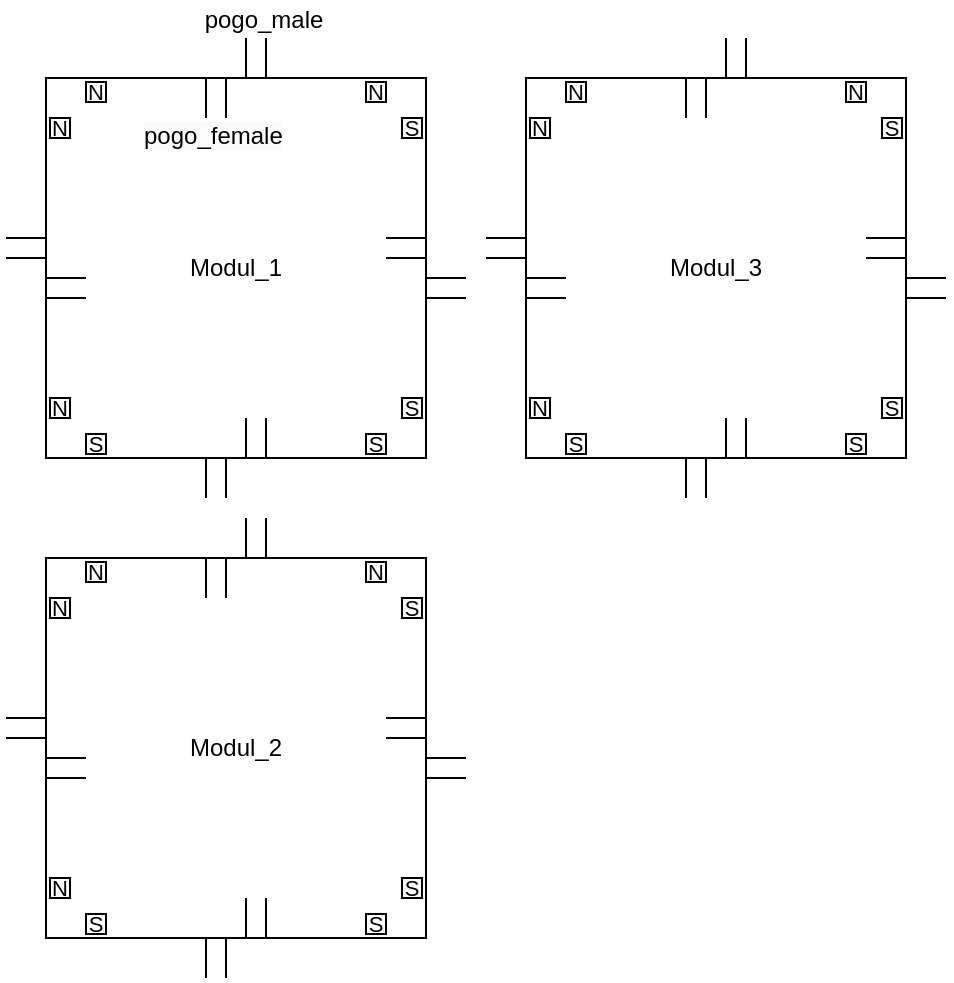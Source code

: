 <mxfile version="25.0.3">
  <diagram name="Seite-1" id="4ILRNlOczHJPqqgDuVo5">
    <mxGraphModel dx="683" dy="355" grid="1" gridSize="10" guides="1" tooltips="1" connect="1" arrows="1" fold="1" page="1" pageScale="1" pageWidth="827" pageHeight="1169" math="0" shadow="0">
      <root>
        <mxCell id="0" />
        <mxCell id="1" parent="0" />
        <mxCell id="RYq_TRyWO6Z7_aTKx2a4-1" value="" style="rounded=0;whiteSpace=wrap;html=1;" parent="1" vertex="1">
          <mxGeometry x="330" y="370" width="190" height="190" as="geometry" />
        </mxCell>
        <mxCell id="RYq_TRyWO6Z7_aTKx2a4-2" value="Modul_1" style="text;html=1;align=center;verticalAlign=middle;whiteSpace=wrap;rounded=0;" parent="1" vertex="1">
          <mxGeometry x="376.25" y="442.5" width="97.5" height="45" as="geometry" />
        </mxCell>
        <mxCell id="RYq_TRyWO6Z7_aTKx2a4-4" value="" style="endArrow=none;html=1;rounded=0;" parent="1" edge="1">
          <mxGeometry width="50" height="50" relative="1" as="geometry">
            <mxPoint x="430" y="370" as="sourcePoint" />
            <mxPoint x="430" y="350" as="targetPoint" />
            <Array as="points">
              <mxPoint x="430" y="360" />
            </Array>
          </mxGeometry>
        </mxCell>
        <mxCell id="RYq_TRyWO6Z7_aTKx2a4-5" value="" style="endArrow=none;html=1;rounded=0;" parent="1" edge="1">
          <mxGeometry width="50" height="50" relative="1" as="geometry">
            <mxPoint x="440" y="370" as="sourcePoint" />
            <mxPoint x="440" y="350" as="targetPoint" />
            <Array as="points">
              <mxPoint x="440" y="360" />
            </Array>
          </mxGeometry>
        </mxCell>
        <mxCell id="RYq_TRyWO6Z7_aTKx2a4-6" value="" style="endArrow=none;html=1;rounded=0;" parent="1" edge="1">
          <mxGeometry width="50" height="50" relative="1" as="geometry">
            <mxPoint x="420" y="390" as="sourcePoint" />
            <mxPoint x="420" y="370" as="targetPoint" />
            <Array as="points">
              <mxPoint x="420" y="380" />
            </Array>
          </mxGeometry>
        </mxCell>
        <mxCell id="RYq_TRyWO6Z7_aTKx2a4-7" value="" style="endArrow=none;html=1;rounded=0;" parent="1" edge="1">
          <mxGeometry width="50" height="50" relative="1" as="geometry">
            <mxPoint x="410" y="390" as="sourcePoint" />
            <mxPoint x="410" y="370" as="targetPoint" />
            <Array as="points">
              <mxPoint x="410" y="380" />
            </Array>
          </mxGeometry>
        </mxCell>
        <mxCell id="RYq_TRyWO6Z7_aTKx2a4-8" value="&lt;font&gt;pogo_male&lt;/font&gt;" style="text;html=1;align=center;verticalAlign=middle;whiteSpace=wrap;rounded=0;" parent="1" vertex="1">
          <mxGeometry x="419" y="331" width="40" height="20" as="geometry" />
        </mxCell>
        <mxCell id="RYq_TRyWO6Z7_aTKx2a4-9" value="&lt;span style=&quot;color: rgb(0, 0, 0); font-family: Helvetica; font-style: normal; font-variant-ligatures: normal; font-variant-caps: normal; font-weight: 400; letter-spacing: normal; orphans: 2; text-align: center; text-indent: 0px; text-transform: none; widows: 2; word-spacing: 0px; -webkit-text-stroke-width: 0px; white-space: normal; background-color: rgb(251, 251, 251); text-decoration-thickness: initial; text-decoration-style: initial; text-decoration-color: initial; float: none; display: inline !important;&quot;&gt;&lt;font&gt;pogo_female&lt;/font&gt;&lt;/span&gt;" style="text;whiteSpace=wrap;html=1;" parent="1" vertex="1">
          <mxGeometry x="377" y="385" width="70" height="40" as="geometry" />
        </mxCell>
        <mxCell id="RYq_TRyWO6Z7_aTKx2a4-11" value="" style="endArrow=none;html=1;rounded=0;" parent="1" edge="1">
          <mxGeometry width="50" height="50" relative="1" as="geometry">
            <mxPoint x="540" y="470" as="sourcePoint" />
            <mxPoint x="520" y="470" as="targetPoint" />
            <Array as="points">
              <mxPoint x="520" y="470" />
            </Array>
          </mxGeometry>
        </mxCell>
        <mxCell id="RYq_TRyWO6Z7_aTKx2a4-13" value="" style="endArrow=none;html=1;rounded=0;" parent="1" edge="1">
          <mxGeometry width="50" height="50" relative="1" as="geometry">
            <mxPoint x="540" y="480" as="sourcePoint" />
            <mxPoint x="520" y="480" as="targetPoint" />
            <Array as="points">
              <mxPoint x="520" y="480" />
            </Array>
          </mxGeometry>
        </mxCell>
        <mxCell id="RYq_TRyWO6Z7_aTKx2a4-14" value="" style="endArrow=none;html=1;rounded=0;" parent="1" edge="1">
          <mxGeometry width="50" height="50" relative="1" as="geometry">
            <mxPoint x="520" y="460" as="sourcePoint" />
            <mxPoint x="500" y="460" as="targetPoint" />
            <Array as="points">
              <mxPoint x="500" y="460" />
            </Array>
          </mxGeometry>
        </mxCell>
        <mxCell id="RYq_TRyWO6Z7_aTKx2a4-15" value="" style="endArrow=none;html=1;rounded=0;" parent="1" edge="1">
          <mxGeometry width="50" height="50" relative="1" as="geometry">
            <mxPoint x="520" y="450" as="sourcePoint" />
            <mxPoint x="500" y="450" as="targetPoint" />
            <Array as="points">
              <mxPoint x="500" y="450" />
            </Array>
          </mxGeometry>
        </mxCell>
        <mxCell id="RYq_TRyWO6Z7_aTKx2a4-17" value="" style="endArrow=none;html=1;rounded=0;" parent="1" edge="1">
          <mxGeometry width="50" height="50" relative="1" as="geometry">
            <mxPoint x="410" y="580" as="sourcePoint" />
            <mxPoint x="410" y="560" as="targetPoint" />
            <Array as="points">
              <mxPoint x="410" y="570" />
            </Array>
          </mxGeometry>
        </mxCell>
        <mxCell id="RYq_TRyWO6Z7_aTKx2a4-18" value="" style="endArrow=none;html=1;rounded=0;" parent="1" edge="1">
          <mxGeometry width="50" height="50" relative="1" as="geometry">
            <mxPoint x="420" y="580" as="sourcePoint" />
            <mxPoint x="420" y="560" as="targetPoint" />
            <Array as="points">
              <mxPoint x="420" y="570" />
            </Array>
          </mxGeometry>
        </mxCell>
        <mxCell id="RYq_TRyWO6Z7_aTKx2a4-19" value="" style="endArrow=none;html=1;rounded=0;" parent="1" edge="1">
          <mxGeometry width="50" height="50" relative="1" as="geometry">
            <mxPoint x="430" y="560" as="sourcePoint" />
            <mxPoint x="430" y="540" as="targetPoint" />
            <Array as="points">
              <mxPoint x="430" y="550" />
            </Array>
          </mxGeometry>
        </mxCell>
        <mxCell id="RYq_TRyWO6Z7_aTKx2a4-20" value="" style="endArrow=none;html=1;rounded=0;" parent="1" edge="1">
          <mxGeometry width="50" height="50" relative="1" as="geometry">
            <mxPoint x="440" y="560" as="sourcePoint" />
            <mxPoint x="440" y="540" as="targetPoint" />
            <Array as="points">
              <mxPoint x="440" y="550" />
            </Array>
          </mxGeometry>
        </mxCell>
        <mxCell id="RYq_TRyWO6Z7_aTKx2a4-25" value="" style="endArrow=none;html=1;rounded=0;" parent="1" edge="1">
          <mxGeometry width="50" height="50" relative="1" as="geometry">
            <mxPoint x="330" y="450" as="sourcePoint" />
            <mxPoint x="310" y="450" as="targetPoint" />
            <Array as="points">
              <mxPoint x="310" y="450" />
            </Array>
          </mxGeometry>
        </mxCell>
        <mxCell id="RYq_TRyWO6Z7_aTKx2a4-26" value="" style="endArrow=none;html=1;rounded=0;" parent="1" edge="1">
          <mxGeometry width="50" height="50" relative="1" as="geometry">
            <mxPoint x="330" y="460" as="sourcePoint" />
            <mxPoint x="310" y="460" as="targetPoint" />
            <Array as="points">
              <mxPoint x="310" y="460" />
            </Array>
          </mxGeometry>
        </mxCell>
        <mxCell id="RYq_TRyWO6Z7_aTKx2a4-27" value="" style="endArrow=none;html=1;rounded=0;" parent="1" edge="1">
          <mxGeometry width="50" height="50" relative="1" as="geometry">
            <mxPoint x="350" y="470" as="sourcePoint" />
            <mxPoint x="330" y="470" as="targetPoint" />
            <Array as="points">
              <mxPoint x="330" y="470" />
            </Array>
          </mxGeometry>
        </mxCell>
        <mxCell id="RYq_TRyWO6Z7_aTKx2a4-28" value="" style="endArrow=none;html=1;rounded=0;" parent="1" edge="1">
          <mxGeometry width="50" height="50" relative="1" as="geometry">
            <mxPoint x="350" y="480" as="sourcePoint" />
            <mxPoint x="330" y="480" as="targetPoint" />
            <Array as="points">
              <mxPoint x="330" y="480" />
            </Array>
          </mxGeometry>
        </mxCell>
        <mxCell id="Sc9Wrm9ZVVAFqwbn566c-1" value="" style="rounded=0;whiteSpace=wrap;html=1;" vertex="1" parent="1">
          <mxGeometry x="332" y="390" width="10" height="10" as="geometry" />
        </mxCell>
        <mxCell id="Sc9Wrm9ZVVAFqwbn566c-3" value="" style="rounded=0;whiteSpace=wrap;html=1;" vertex="1" parent="1">
          <mxGeometry x="508" y="530" width="10" height="10" as="geometry" />
        </mxCell>
        <mxCell id="Sc9Wrm9ZVVAFqwbn566c-4" value="" style="rounded=0;whiteSpace=wrap;html=1;" vertex="1" parent="1">
          <mxGeometry x="508" y="390" width="10" height="10" as="geometry" />
        </mxCell>
        <mxCell id="Sc9Wrm9ZVVAFqwbn566c-10" value="" style="rounded=0;whiteSpace=wrap;html=1;" vertex="1" parent="1">
          <mxGeometry x="350" y="372" width="10" height="10" as="geometry" />
        </mxCell>
        <mxCell id="Sc9Wrm9ZVVAFqwbn566c-15" value="" style="rounded=0;whiteSpace=wrap;html=1;" vertex="1" parent="1">
          <mxGeometry x="490" y="372" width="10" height="10" as="geometry" />
        </mxCell>
        <mxCell id="Sc9Wrm9ZVVAFqwbn566c-18" value="" style="rounded=0;whiteSpace=wrap;html=1;" vertex="1" parent="1">
          <mxGeometry x="332" y="530" width="10" height="10" as="geometry" />
        </mxCell>
        <mxCell id="Sc9Wrm9ZVVAFqwbn566c-20" value="" style="rounded=0;whiteSpace=wrap;html=1;" vertex="1" parent="1">
          <mxGeometry x="350" y="548" width="10" height="10" as="geometry" />
        </mxCell>
        <mxCell id="Sc9Wrm9ZVVAFqwbn566c-21" value="" style="rounded=0;whiteSpace=wrap;html=1;" vertex="1" parent="1">
          <mxGeometry x="490" y="548" width="10" height="10" as="geometry" />
        </mxCell>
        <mxCell id="Sc9Wrm9ZVVAFqwbn566c-22" value="&lt;font style=&quot;font-size: 11px;&quot;&gt;N&lt;/font&gt;" style="text;html=1;align=center;verticalAlign=middle;whiteSpace=wrap;rounded=0;" vertex="1" parent="1">
          <mxGeometry x="307" y="380" width="60" height="30" as="geometry" />
        </mxCell>
        <mxCell id="Sc9Wrm9ZVVAFqwbn566c-23" value="&lt;font style=&quot;font-size: 11px;&quot;&gt;N&lt;/font&gt;" style="text;html=1;align=center;verticalAlign=middle;whiteSpace=wrap;rounded=0;" vertex="1" parent="1">
          <mxGeometry x="325" y="362" width="60" height="30" as="geometry" />
        </mxCell>
        <mxCell id="Sc9Wrm9ZVVAFqwbn566c-24" value="&lt;font style=&quot;font-size: 11px;&quot;&gt;N&lt;/font&gt;" style="text;html=1;align=center;verticalAlign=middle;whiteSpace=wrap;rounded=0;" vertex="1" parent="1">
          <mxGeometry x="465" y="362" width="60" height="30" as="geometry" />
        </mxCell>
        <mxCell id="Sc9Wrm9ZVVAFqwbn566c-25" value="&lt;font style=&quot;font-size: 11px;&quot;&gt;S&lt;/font&gt;" style="text;html=1;align=center;verticalAlign=middle;whiteSpace=wrap;rounded=0;" vertex="1" parent="1">
          <mxGeometry x="483" y="380" width="60" height="30" as="geometry" />
        </mxCell>
        <mxCell id="Sc9Wrm9ZVVAFqwbn566c-26" value="&lt;font style=&quot;font-size: 11px;&quot;&gt;N&lt;/font&gt;" style="text;html=1;align=center;verticalAlign=middle;whiteSpace=wrap;rounded=0;" vertex="1" parent="1">
          <mxGeometry x="307" y="520" width="60" height="30" as="geometry" />
        </mxCell>
        <mxCell id="Sc9Wrm9ZVVAFqwbn566c-27" value="&lt;font style=&quot;font-size: 11px;&quot;&gt;S&lt;/font&gt;" style="text;html=1;align=center;verticalAlign=middle;whiteSpace=wrap;rounded=0;" vertex="1" parent="1">
          <mxGeometry x="325" y="538" width="60" height="30" as="geometry" />
        </mxCell>
        <mxCell id="Sc9Wrm9ZVVAFqwbn566c-28" value="&lt;font style=&quot;font-size: 11px;&quot;&gt;S&lt;/font&gt;" style="text;html=1;align=center;verticalAlign=middle;whiteSpace=wrap;rounded=0;" vertex="1" parent="1">
          <mxGeometry x="465" y="538" width="60" height="30" as="geometry" />
        </mxCell>
        <mxCell id="Sc9Wrm9ZVVAFqwbn566c-29" value="&lt;font style=&quot;font-size: 11px;&quot;&gt;S&lt;/font&gt;" style="text;html=1;align=center;verticalAlign=middle;whiteSpace=wrap;rounded=0;" vertex="1" parent="1">
          <mxGeometry x="483" y="520" width="60" height="30" as="geometry" />
        </mxCell>
        <mxCell id="Sc9Wrm9ZVVAFqwbn566c-174" value="" style="rounded=0;whiteSpace=wrap;html=1;" vertex="1" parent="1">
          <mxGeometry x="330" y="610" width="190" height="190" as="geometry" />
        </mxCell>
        <mxCell id="Sc9Wrm9ZVVAFqwbn566c-175" value="Modul_2" style="text;html=1;align=center;verticalAlign=middle;whiteSpace=wrap;rounded=0;" vertex="1" parent="1">
          <mxGeometry x="376.25" y="682.5" width="97.5" height="45" as="geometry" />
        </mxCell>
        <mxCell id="Sc9Wrm9ZVVAFqwbn566c-176" value="" style="endArrow=none;html=1;rounded=0;" edge="1" parent="1">
          <mxGeometry width="50" height="50" relative="1" as="geometry">
            <mxPoint x="430" y="610" as="sourcePoint" />
            <mxPoint x="430" y="590" as="targetPoint" />
            <Array as="points">
              <mxPoint x="430" y="600" />
            </Array>
          </mxGeometry>
        </mxCell>
        <mxCell id="Sc9Wrm9ZVVAFqwbn566c-177" value="" style="endArrow=none;html=1;rounded=0;" edge="1" parent="1">
          <mxGeometry width="50" height="50" relative="1" as="geometry">
            <mxPoint x="440" y="610" as="sourcePoint" />
            <mxPoint x="440" y="590" as="targetPoint" />
            <Array as="points">
              <mxPoint x="440" y="600" />
            </Array>
          </mxGeometry>
        </mxCell>
        <mxCell id="Sc9Wrm9ZVVAFqwbn566c-178" value="" style="endArrow=none;html=1;rounded=0;" edge="1" parent="1">
          <mxGeometry width="50" height="50" relative="1" as="geometry">
            <mxPoint x="420" y="630" as="sourcePoint" />
            <mxPoint x="420" y="610" as="targetPoint" />
            <Array as="points">
              <mxPoint x="420" y="620" />
            </Array>
          </mxGeometry>
        </mxCell>
        <mxCell id="Sc9Wrm9ZVVAFqwbn566c-179" value="" style="endArrow=none;html=1;rounded=0;" edge="1" parent="1">
          <mxGeometry width="50" height="50" relative="1" as="geometry">
            <mxPoint x="410" y="630" as="sourcePoint" />
            <mxPoint x="410" y="610" as="targetPoint" />
            <Array as="points">
              <mxPoint x="410" y="620" />
            </Array>
          </mxGeometry>
        </mxCell>
        <mxCell id="Sc9Wrm9ZVVAFqwbn566c-182" value="" style="endArrow=none;html=1;rounded=0;" edge="1" parent="1">
          <mxGeometry width="50" height="50" relative="1" as="geometry">
            <mxPoint x="540" y="710" as="sourcePoint" />
            <mxPoint x="520" y="710" as="targetPoint" />
            <Array as="points">
              <mxPoint x="520" y="710" />
            </Array>
          </mxGeometry>
        </mxCell>
        <mxCell id="Sc9Wrm9ZVVAFqwbn566c-183" value="" style="endArrow=none;html=1;rounded=0;" edge="1" parent="1">
          <mxGeometry width="50" height="50" relative="1" as="geometry">
            <mxPoint x="540" y="720" as="sourcePoint" />
            <mxPoint x="520" y="720" as="targetPoint" />
            <Array as="points">
              <mxPoint x="520" y="720" />
            </Array>
          </mxGeometry>
        </mxCell>
        <mxCell id="Sc9Wrm9ZVVAFqwbn566c-184" value="" style="endArrow=none;html=1;rounded=0;" edge="1" parent="1">
          <mxGeometry width="50" height="50" relative="1" as="geometry">
            <mxPoint x="520" y="700" as="sourcePoint" />
            <mxPoint x="500" y="700" as="targetPoint" />
            <Array as="points">
              <mxPoint x="500" y="700" />
            </Array>
          </mxGeometry>
        </mxCell>
        <mxCell id="Sc9Wrm9ZVVAFqwbn566c-185" value="" style="endArrow=none;html=1;rounded=0;" edge="1" parent="1">
          <mxGeometry width="50" height="50" relative="1" as="geometry">
            <mxPoint x="520" y="690" as="sourcePoint" />
            <mxPoint x="500" y="690" as="targetPoint" />
            <Array as="points">
              <mxPoint x="500" y="690" />
            </Array>
          </mxGeometry>
        </mxCell>
        <mxCell id="Sc9Wrm9ZVVAFqwbn566c-186" value="" style="endArrow=none;html=1;rounded=0;" edge="1" parent="1">
          <mxGeometry width="50" height="50" relative="1" as="geometry">
            <mxPoint x="410" y="820" as="sourcePoint" />
            <mxPoint x="410" y="800" as="targetPoint" />
            <Array as="points">
              <mxPoint x="410" y="810" />
            </Array>
          </mxGeometry>
        </mxCell>
        <mxCell id="Sc9Wrm9ZVVAFqwbn566c-187" value="" style="endArrow=none;html=1;rounded=0;" edge="1" parent="1">
          <mxGeometry width="50" height="50" relative="1" as="geometry">
            <mxPoint x="420" y="820" as="sourcePoint" />
            <mxPoint x="420" y="800" as="targetPoint" />
            <Array as="points">
              <mxPoint x="420" y="810" />
            </Array>
          </mxGeometry>
        </mxCell>
        <mxCell id="Sc9Wrm9ZVVAFqwbn566c-188" value="" style="endArrow=none;html=1;rounded=0;" edge="1" parent="1">
          <mxGeometry width="50" height="50" relative="1" as="geometry">
            <mxPoint x="430" y="800" as="sourcePoint" />
            <mxPoint x="430" y="780" as="targetPoint" />
            <Array as="points">
              <mxPoint x="430" y="790" />
            </Array>
          </mxGeometry>
        </mxCell>
        <mxCell id="Sc9Wrm9ZVVAFqwbn566c-189" value="" style="endArrow=none;html=1;rounded=0;" edge="1" parent="1">
          <mxGeometry width="50" height="50" relative="1" as="geometry">
            <mxPoint x="440" y="800" as="sourcePoint" />
            <mxPoint x="440" y="780" as="targetPoint" />
            <Array as="points">
              <mxPoint x="440" y="790" />
            </Array>
          </mxGeometry>
        </mxCell>
        <mxCell id="Sc9Wrm9ZVVAFqwbn566c-190" value="" style="endArrow=none;html=1;rounded=0;" edge="1" parent="1">
          <mxGeometry width="50" height="50" relative="1" as="geometry">
            <mxPoint x="330" y="690" as="sourcePoint" />
            <mxPoint x="310" y="690" as="targetPoint" />
            <Array as="points">
              <mxPoint x="310" y="690" />
            </Array>
          </mxGeometry>
        </mxCell>
        <mxCell id="Sc9Wrm9ZVVAFqwbn566c-191" value="" style="endArrow=none;html=1;rounded=0;" edge="1" parent="1">
          <mxGeometry width="50" height="50" relative="1" as="geometry">
            <mxPoint x="330" y="700" as="sourcePoint" />
            <mxPoint x="310" y="700" as="targetPoint" />
            <Array as="points">
              <mxPoint x="310" y="700" />
            </Array>
          </mxGeometry>
        </mxCell>
        <mxCell id="Sc9Wrm9ZVVAFqwbn566c-192" value="" style="endArrow=none;html=1;rounded=0;" edge="1" parent="1">
          <mxGeometry width="50" height="50" relative="1" as="geometry">
            <mxPoint x="350" y="710" as="sourcePoint" />
            <mxPoint x="330" y="710" as="targetPoint" />
            <Array as="points">
              <mxPoint x="330" y="710" />
            </Array>
          </mxGeometry>
        </mxCell>
        <mxCell id="Sc9Wrm9ZVVAFqwbn566c-193" value="" style="endArrow=none;html=1;rounded=0;" edge="1" parent="1">
          <mxGeometry width="50" height="50" relative="1" as="geometry">
            <mxPoint x="350" y="720" as="sourcePoint" />
            <mxPoint x="330" y="720" as="targetPoint" />
            <Array as="points">
              <mxPoint x="330" y="720" />
            </Array>
          </mxGeometry>
        </mxCell>
        <mxCell id="Sc9Wrm9ZVVAFqwbn566c-194" value="" style="rounded=0;whiteSpace=wrap;html=1;" vertex="1" parent="1">
          <mxGeometry x="332" y="630" width="10" height="10" as="geometry" />
        </mxCell>
        <mxCell id="Sc9Wrm9ZVVAFqwbn566c-195" value="" style="rounded=0;whiteSpace=wrap;html=1;" vertex="1" parent="1">
          <mxGeometry x="508" y="770" width="10" height="10" as="geometry" />
        </mxCell>
        <mxCell id="Sc9Wrm9ZVVAFqwbn566c-196" value="" style="rounded=0;whiteSpace=wrap;html=1;" vertex="1" parent="1">
          <mxGeometry x="508" y="630" width="10" height="10" as="geometry" />
        </mxCell>
        <mxCell id="Sc9Wrm9ZVVAFqwbn566c-197" value="" style="rounded=0;whiteSpace=wrap;html=1;" vertex="1" parent="1">
          <mxGeometry x="350" y="612" width="10" height="10" as="geometry" />
        </mxCell>
        <mxCell id="Sc9Wrm9ZVVAFqwbn566c-198" value="" style="rounded=0;whiteSpace=wrap;html=1;" vertex="1" parent="1">
          <mxGeometry x="490" y="612" width="10" height="10" as="geometry" />
        </mxCell>
        <mxCell id="Sc9Wrm9ZVVAFqwbn566c-199" value="" style="rounded=0;whiteSpace=wrap;html=1;" vertex="1" parent="1">
          <mxGeometry x="332" y="770" width="10" height="10" as="geometry" />
        </mxCell>
        <mxCell id="Sc9Wrm9ZVVAFqwbn566c-200" value="" style="rounded=0;whiteSpace=wrap;html=1;" vertex="1" parent="1">
          <mxGeometry x="350" y="788" width="10" height="10" as="geometry" />
        </mxCell>
        <mxCell id="Sc9Wrm9ZVVAFqwbn566c-201" value="" style="rounded=0;whiteSpace=wrap;html=1;" vertex="1" parent="1">
          <mxGeometry x="490" y="788" width="10" height="10" as="geometry" />
        </mxCell>
        <mxCell id="Sc9Wrm9ZVVAFqwbn566c-202" value="&lt;font style=&quot;font-size: 11px;&quot;&gt;N&lt;/font&gt;" style="text;html=1;align=center;verticalAlign=middle;whiteSpace=wrap;rounded=0;" vertex="1" parent="1">
          <mxGeometry x="307" y="620" width="60" height="30" as="geometry" />
        </mxCell>
        <mxCell id="Sc9Wrm9ZVVAFqwbn566c-203" value="&lt;font style=&quot;font-size: 11px;&quot;&gt;N&lt;/font&gt;" style="text;html=1;align=center;verticalAlign=middle;whiteSpace=wrap;rounded=0;" vertex="1" parent="1">
          <mxGeometry x="325" y="602" width="60" height="30" as="geometry" />
        </mxCell>
        <mxCell id="Sc9Wrm9ZVVAFqwbn566c-204" value="&lt;font style=&quot;font-size: 11px;&quot;&gt;N&lt;/font&gt;" style="text;html=1;align=center;verticalAlign=middle;whiteSpace=wrap;rounded=0;" vertex="1" parent="1">
          <mxGeometry x="465" y="602" width="60" height="30" as="geometry" />
        </mxCell>
        <mxCell id="Sc9Wrm9ZVVAFqwbn566c-205" value="&lt;font style=&quot;font-size: 11px;&quot;&gt;S&lt;/font&gt;" style="text;html=1;align=center;verticalAlign=middle;whiteSpace=wrap;rounded=0;" vertex="1" parent="1">
          <mxGeometry x="483" y="620" width="60" height="30" as="geometry" />
        </mxCell>
        <mxCell id="Sc9Wrm9ZVVAFqwbn566c-206" value="&lt;font style=&quot;font-size: 11px;&quot;&gt;N&lt;/font&gt;" style="text;html=1;align=center;verticalAlign=middle;whiteSpace=wrap;rounded=0;" vertex="1" parent="1">
          <mxGeometry x="307" y="760" width="60" height="30" as="geometry" />
        </mxCell>
        <mxCell id="Sc9Wrm9ZVVAFqwbn566c-207" value="&lt;font style=&quot;font-size: 11px;&quot;&gt;S&lt;/font&gt;" style="text;html=1;align=center;verticalAlign=middle;whiteSpace=wrap;rounded=0;" vertex="1" parent="1">
          <mxGeometry x="325" y="778" width="60" height="30" as="geometry" />
        </mxCell>
        <mxCell id="Sc9Wrm9ZVVAFqwbn566c-208" value="&lt;font style=&quot;font-size: 11px;&quot;&gt;S&lt;/font&gt;" style="text;html=1;align=center;verticalAlign=middle;whiteSpace=wrap;rounded=0;" vertex="1" parent="1">
          <mxGeometry x="465" y="778" width="60" height="30" as="geometry" />
        </mxCell>
        <mxCell id="Sc9Wrm9ZVVAFqwbn566c-209" value="&lt;font style=&quot;font-size: 11px;&quot;&gt;S&lt;/font&gt;" style="text;html=1;align=center;verticalAlign=middle;whiteSpace=wrap;rounded=0;" vertex="1" parent="1">
          <mxGeometry x="483" y="760" width="60" height="30" as="geometry" />
        </mxCell>
        <mxCell id="Sc9Wrm9ZVVAFqwbn566c-220" value="" style="rounded=0;whiteSpace=wrap;html=1;" vertex="1" parent="1">
          <mxGeometry x="570" y="370" width="190" height="190" as="geometry" />
        </mxCell>
        <mxCell id="Sc9Wrm9ZVVAFqwbn566c-221" value="Modul_3" style="text;html=1;align=center;verticalAlign=middle;whiteSpace=wrap;rounded=0;" vertex="1" parent="1">
          <mxGeometry x="616.25" y="442.5" width="97.5" height="45" as="geometry" />
        </mxCell>
        <mxCell id="Sc9Wrm9ZVVAFqwbn566c-222" value="" style="endArrow=none;html=1;rounded=0;" edge="1" parent="1">
          <mxGeometry width="50" height="50" relative="1" as="geometry">
            <mxPoint x="670" y="370" as="sourcePoint" />
            <mxPoint x="670" y="350" as="targetPoint" />
            <Array as="points">
              <mxPoint x="670" y="360" />
            </Array>
          </mxGeometry>
        </mxCell>
        <mxCell id="Sc9Wrm9ZVVAFqwbn566c-223" value="" style="endArrow=none;html=1;rounded=0;" edge="1" parent="1">
          <mxGeometry width="50" height="50" relative="1" as="geometry">
            <mxPoint x="680" y="370" as="sourcePoint" />
            <mxPoint x="680" y="350" as="targetPoint" />
            <Array as="points">
              <mxPoint x="680" y="360" />
            </Array>
          </mxGeometry>
        </mxCell>
        <mxCell id="Sc9Wrm9ZVVAFqwbn566c-224" value="" style="endArrow=none;html=1;rounded=0;" edge="1" parent="1">
          <mxGeometry width="50" height="50" relative="1" as="geometry">
            <mxPoint x="660" y="390" as="sourcePoint" />
            <mxPoint x="660" y="370" as="targetPoint" />
            <Array as="points">
              <mxPoint x="660" y="380" />
            </Array>
          </mxGeometry>
        </mxCell>
        <mxCell id="Sc9Wrm9ZVVAFqwbn566c-225" value="" style="endArrow=none;html=1;rounded=0;" edge="1" parent="1">
          <mxGeometry width="50" height="50" relative="1" as="geometry">
            <mxPoint x="650" y="390" as="sourcePoint" />
            <mxPoint x="650" y="370" as="targetPoint" />
            <Array as="points">
              <mxPoint x="650" y="380" />
            </Array>
          </mxGeometry>
        </mxCell>
        <mxCell id="Sc9Wrm9ZVVAFqwbn566c-226" value="" style="endArrow=none;html=1;rounded=0;" edge="1" parent="1">
          <mxGeometry width="50" height="50" relative="1" as="geometry">
            <mxPoint x="780" y="470" as="sourcePoint" />
            <mxPoint x="760" y="470" as="targetPoint" />
            <Array as="points">
              <mxPoint x="760" y="470" />
            </Array>
          </mxGeometry>
        </mxCell>
        <mxCell id="Sc9Wrm9ZVVAFqwbn566c-227" value="" style="endArrow=none;html=1;rounded=0;" edge="1" parent="1">
          <mxGeometry width="50" height="50" relative="1" as="geometry">
            <mxPoint x="780" y="480" as="sourcePoint" />
            <mxPoint x="760" y="480" as="targetPoint" />
            <Array as="points">
              <mxPoint x="760" y="480" />
            </Array>
          </mxGeometry>
        </mxCell>
        <mxCell id="Sc9Wrm9ZVVAFqwbn566c-228" value="" style="endArrow=none;html=1;rounded=0;" edge="1" parent="1">
          <mxGeometry width="50" height="50" relative="1" as="geometry">
            <mxPoint x="760" y="460" as="sourcePoint" />
            <mxPoint x="740" y="460" as="targetPoint" />
            <Array as="points">
              <mxPoint x="740" y="460" />
            </Array>
          </mxGeometry>
        </mxCell>
        <mxCell id="Sc9Wrm9ZVVAFqwbn566c-229" value="" style="endArrow=none;html=1;rounded=0;" edge="1" parent="1">
          <mxGeometry width="50" height="50" relative="1" as="geometry">
            <mxPoint x="760" y="450" as="sourcePoint" />
            <mxPoint x="740" y="450" as="targetPoint" />
            <Array as="points">
              <mxPoint x="740" y="450" />
            </Array>
          </mxGeometry>
        </mxCell>
        <mxCell id="Sc9Wrm9ZVVAFqwbn566c-230" value="" style="endArrow=none;html=1;rounded=0;" edge="1" parent="1">
          <mxGeometry width="50" height="50" relative="1" as="geometry">
            <mxPoint x="650" y="580" as="sourcePoint" />
            <mxPoint x="650" y="560" as="targetPoint" />
            <Array as="points">
              <mxPoint x="650" y="570" />
            </Array>
          </mxGeometry>
        </mxCell>
        <mxCell id="Sc9Wrm9ZVVAFqwbn566c-231" value="" style="endArrow=none;html=1;rounded=0;" edge="1" parent="1">
          <mxGeometry width="50" height="50" relative="1" as="geometry">
            <mxPoint x="660" y="580" as="sourcePoint" />
            <mxPoint x="660" y="560" as="targetPoint" />
            <Array as="points">
              <mxPoint x="660" y="570" />
            </Array>
          </mxGeometry>
        </mxCell>
        <mxCell id="Sc9Wrm9ZVVAFqwbn566c-232" value="" style="endArrow=none;html=1;rounded=0;" edge="1" parent="1">
          <mxGeometry width="50" height="50" relative="1" as="geometry">
            <mxPoint x="670" y="560" as="sourcePoint" />
            <mxPoint x="670" y="540" as="targetPoint" />
            <Array as="points">
              <mxPoint x="670" y="550" />
            </Array>
          </mxGeometry>
        </mxCell>
        <mxCell id="Sc9Wrm9ZVVAFqwbn566c-233" value="" style="endArrow=none;html=1;rounded=0;" edge="1" parent="1">
          <mxGeometry width="50" height="50" relative="1" as="geometry">
            <mxPoint x="680" y="560" as="sourcePoint" />
            <mxPoint x="680" y="540" as="targetPoint" />
            <Array as="points">
              <mxPoint x="680" y="550" />
            </Array>
          </mxGeometry>
        </mxCell>
        <mxCell id="Sc9Wrm9ZVVAFqwbn566c-234" value="" style="endArrow=none;html=1;rounded=0;" edge="1" parent="1">
          <mxGeometry width="50" height="50" relative="1" as="geometry">
            <mxPoint x="570" y="450" as="sourcePoint" />
            <mxPoint x="550" y="450" as="targetPoint" />
            <Array as="points">
              <mxPoint x="550" y="450" />
            </Array>
          </mxGeometry>
        </mxCell>
        <mxCell id="Sc9Wrm9ZVVAFqwbn566c-235" value="" style="endArrow=none;html=1;rounded=0;" edge="1" parent="1">
          <mxGeometry width="50" height="50" relative="1" as="geometry">
            <mxPoint x="570" y="460" as="sourcePoint" />
            <mxPoint x="550" y="460" as="targetPoint" />
            <Array as="points">
              <mxPoint x="550" y="460" />
            </Array>
          </mxGeometry>
        </mxCell>
        <mxCell id="Sc9Wrm9ZVVAFqwbn566c-236" value="" style="endArrow=none;html=1;rounded=0;" edge="1" parent="1">
          <mxGeometry width="50" height="50" relative="1" as="geometry">
            <mxPoint x="590" y="470" as="sourcePoint" />
            <mxPoint x="570" y="470" as="targetPoint" />
            <Array as="points">
              <mxPoint x="570" y="470" />
            </Array>
          </mxGeometry>
        </mxCell>
        <mxCell id="Sc9Wrm9ZVVAFqwbn566c-237" value="" style="endArrow=none;html=1;rounded=0;" edge="1" parent="1">
          <mxGeometry width="50" height="50" relative="1" as="geometry">
            <mxPoint x="590" y="480" as="sourcePoint" />
            <mxPoint x="570" y="480" as="targetPoint" />
            <Array as="points">
              <mxPoint x="570" y="480" />
            </Array>
          </mxGeometry>
        </mxCell>
        <mxCell id="Sc9Wrm9ZVVAFqwbn566c-238" value="" style="rounded=0;whiteSpace=wrap;html=1;" vertex="1" parent="1">
          <mxGeometry x="572" y="390" width="10" height="10" as="geometry" />
        </mxCell>
        <mxCell id="Sc9Wrm9ZVVAFqwbn566c-239" value="" style="rounded=0;whiteSpace=wrap;html=1;" vertex="1" parent="1">
          <mxGeometry x="748" y="530" width="10" height="10" as="geometry" />
        </mxCell>
        <mxCell id="Sc9Wrm9ZVVAFqwbn566c-240" value="" style="rounded=0;whiteSpace=wrap;html=1;" vertex="1" parent="1">
          <mxGeometry x="748" y="390" width="10" height="10" as="geometry" />
        </mxCell>
        <mxCell id="Sc9Wrm9ZVVAFqwbn566c-241" value="" style="rounded=0;whiteSpace=wrap;html=1;" vertex="1" parent="1">
          <mxGeometry x="590" y="372" width="10" height="10" as="geometry" />
        </mxCell>
        <mxCell id="Sc9Wrm9ZVVAFqwbn566c-242" value="" style="rounded=0;whiteSpace=wrap;html=1;" vertex="1" parent="1">
          <mxGeometry x="730" y="372" width="10" height="10" as="geometry" />
        </mxCell>
        <mxCell id="Sc9Wrm9ZVVAFqwbn566c-243" value="" style="rounded=0;whiteSpace=wrap;html=1;" vertex="1" parent="1">
          <mxGeometry x="572" y="530" width="10" height="10" as="geometry" />
        </mxCell>
        <mxCell id="Sc9Wrm9ZVVAFqwbn566c-244" value="" style="rounded=0;whiteSpace=wrap;html=1;" vertex="1" parent="1">
          <mxGeometry x="590" y="548" width="10" height="10" as="geometry" />
        </mxCell>
        <mxCell id="Sc9Wrm9ZVVAFqwbn566c-245" value="" style="rounded=0;whiteSpace=wrap;html=1;" vertex="1" parent="1">
          <mxGeometry x="730" y="548" width="10" height="10" as="geometry" />
        </mxCell>
        <mxCell id="Sc9Wrm9ZVVAFqwbn566c-246" value="&lt;font style=&quot;font-size: 11px;&quot;&gt;N&lt;/font&gt;" style="text;html=1;align=center;verticalAlign=middle;whiteSpace=wrap;rounded=0;" vertex="1" parent="1">
          <mxGeometry x="547" y="380" width="60" height="30" as="geometry" />
        </mxCell>
        <mxCell id="Sc9Wrm9ZVVAFqwbn566c-247" value="&lt;font style=&quot;font-size: 11px;&quot;&gt;N&lt;/font&gt;" style="text;html=1;align=center;verticalAlign=middle;whiteSpace=wrap;rounded=0;" vertex="1" parent="1">
          <mxGeometry x="565" y="362" width="60" height="30" as="geometry" />
        </mxCell>
        <mxCell id="Sc9Wrm9ZVVAFqwbn566c-248" value="&lt;font style=&quot;font-size: 11px;&quot;&gt;N&lt;/font&gt;" style="text;html=1;align=center;verticalAlign=middle;whiteSpace=wrap;rounded=0;" vertex="1" parent="1">
          <mxGeometry x="705" y="362" width="60" height="30" as="geometry" />
        </mxCell>
        <mxCell id="Sc9Wrm9ZVVAFqwbn566c-249" value="&lt;font style=&quot;font-size: 11px;&quot;&gt;S&lt;/font&gt;" style="text;html=1;align=center;verticalAlign=middle;whiteSpace=wrap;rounded=0;" vertex="1" parent="1">
          <mxGeometry x="723" y="380" width="60" height="30" as="geometry" />
        </mxCell>
        <mxCell id="Sc9Wrm9ZVVAFqwbn566c-250" value="&lt;font style=&quot;font-size: 11px;&quot;&gt;N&lt;/font&gt;" style="text;html=1;align=center;verticalAlign=middle;whiteSpace=wrap;rounded=0;" vertex="1" parent="1">
          <mxGeometry x="547" y="520" width="60" height="30" as="geometry" />
        </mxCell>
        <mxCell id="Sc9Wrm9ZVVAFqwbn566c-251" value="&lt;font style=&quot;font-size: 11px;&quot;&gt;S&lt;/font&gt;" style="text;html=1;align=center;verticalAlign=middle;whiteSpace=wrap;rounded=0;" vertex="1" parent="1">
          <mxGeometry x="565" y="538" width="60" height="30" as="geometry" />
        </mxCell>
        <mxCell id="Sc9Wrm9ZVVAFqwbn566c-252" value="&lt;font style=&quot;font-size: 11px;&quot;&gt;S&lt;/font&gt;" style="text;html=1;align=center;verticalAlign=middle;whiteSpace=wrap;rounded=0;" vertex="1" parent="1">
          <mxGeometry x="705" y="538" width="60" height="30" as="geometry" />
        </mxCell>
        <mxCell id="Sc9Wrm9ZVVAFqwbn566c-253" value="&lt;font style=&quot;font-size: 11px;&quot;&gt;S&lt;/font&gt;" style="text;html=1;align=center;verticalAlign=middle;whiteSpace=wrap;rounded=0;" vertex="1" parent="1">
          <mxGeometry x="723" y="520" width="60" height="30" as="geometry" />
        </mxCell>
      </root>
    </mxGraphModel>
  </diagram>
</mxfile>
